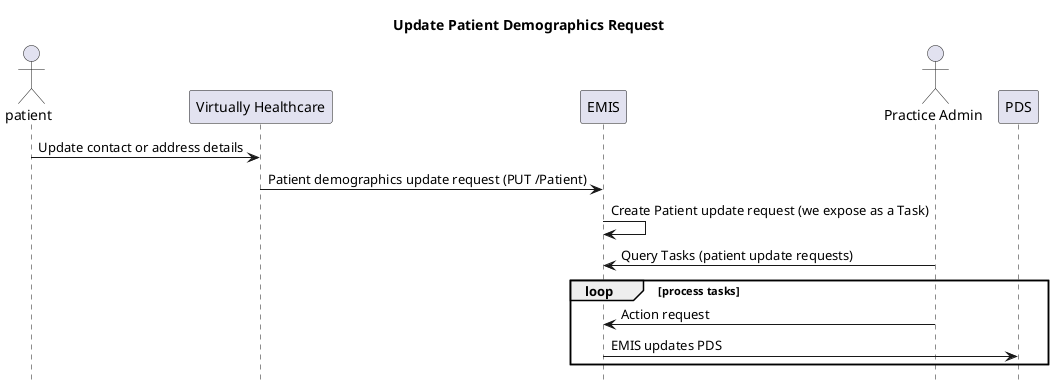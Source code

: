 @startuml

hide footbox

title "Update Patient Demographics Request"

actor patient
participant "Virtually Healthcare" as provider
participant "EMIS" as pas
actor "Practice Admin" as admin
participant "PDS" as pds

patient -> provider : Update contact or address details
provider -> pas: Patient demographics update request (PUT /Patient)
pas -> pas: Create Patient update request (we expose as a Task)
admin -> pas: Query Tasks (patient update requests)
loop process tasks
admin -> pas: Action request
pas -> pds: EMIS updates PDS
end

@enduml
